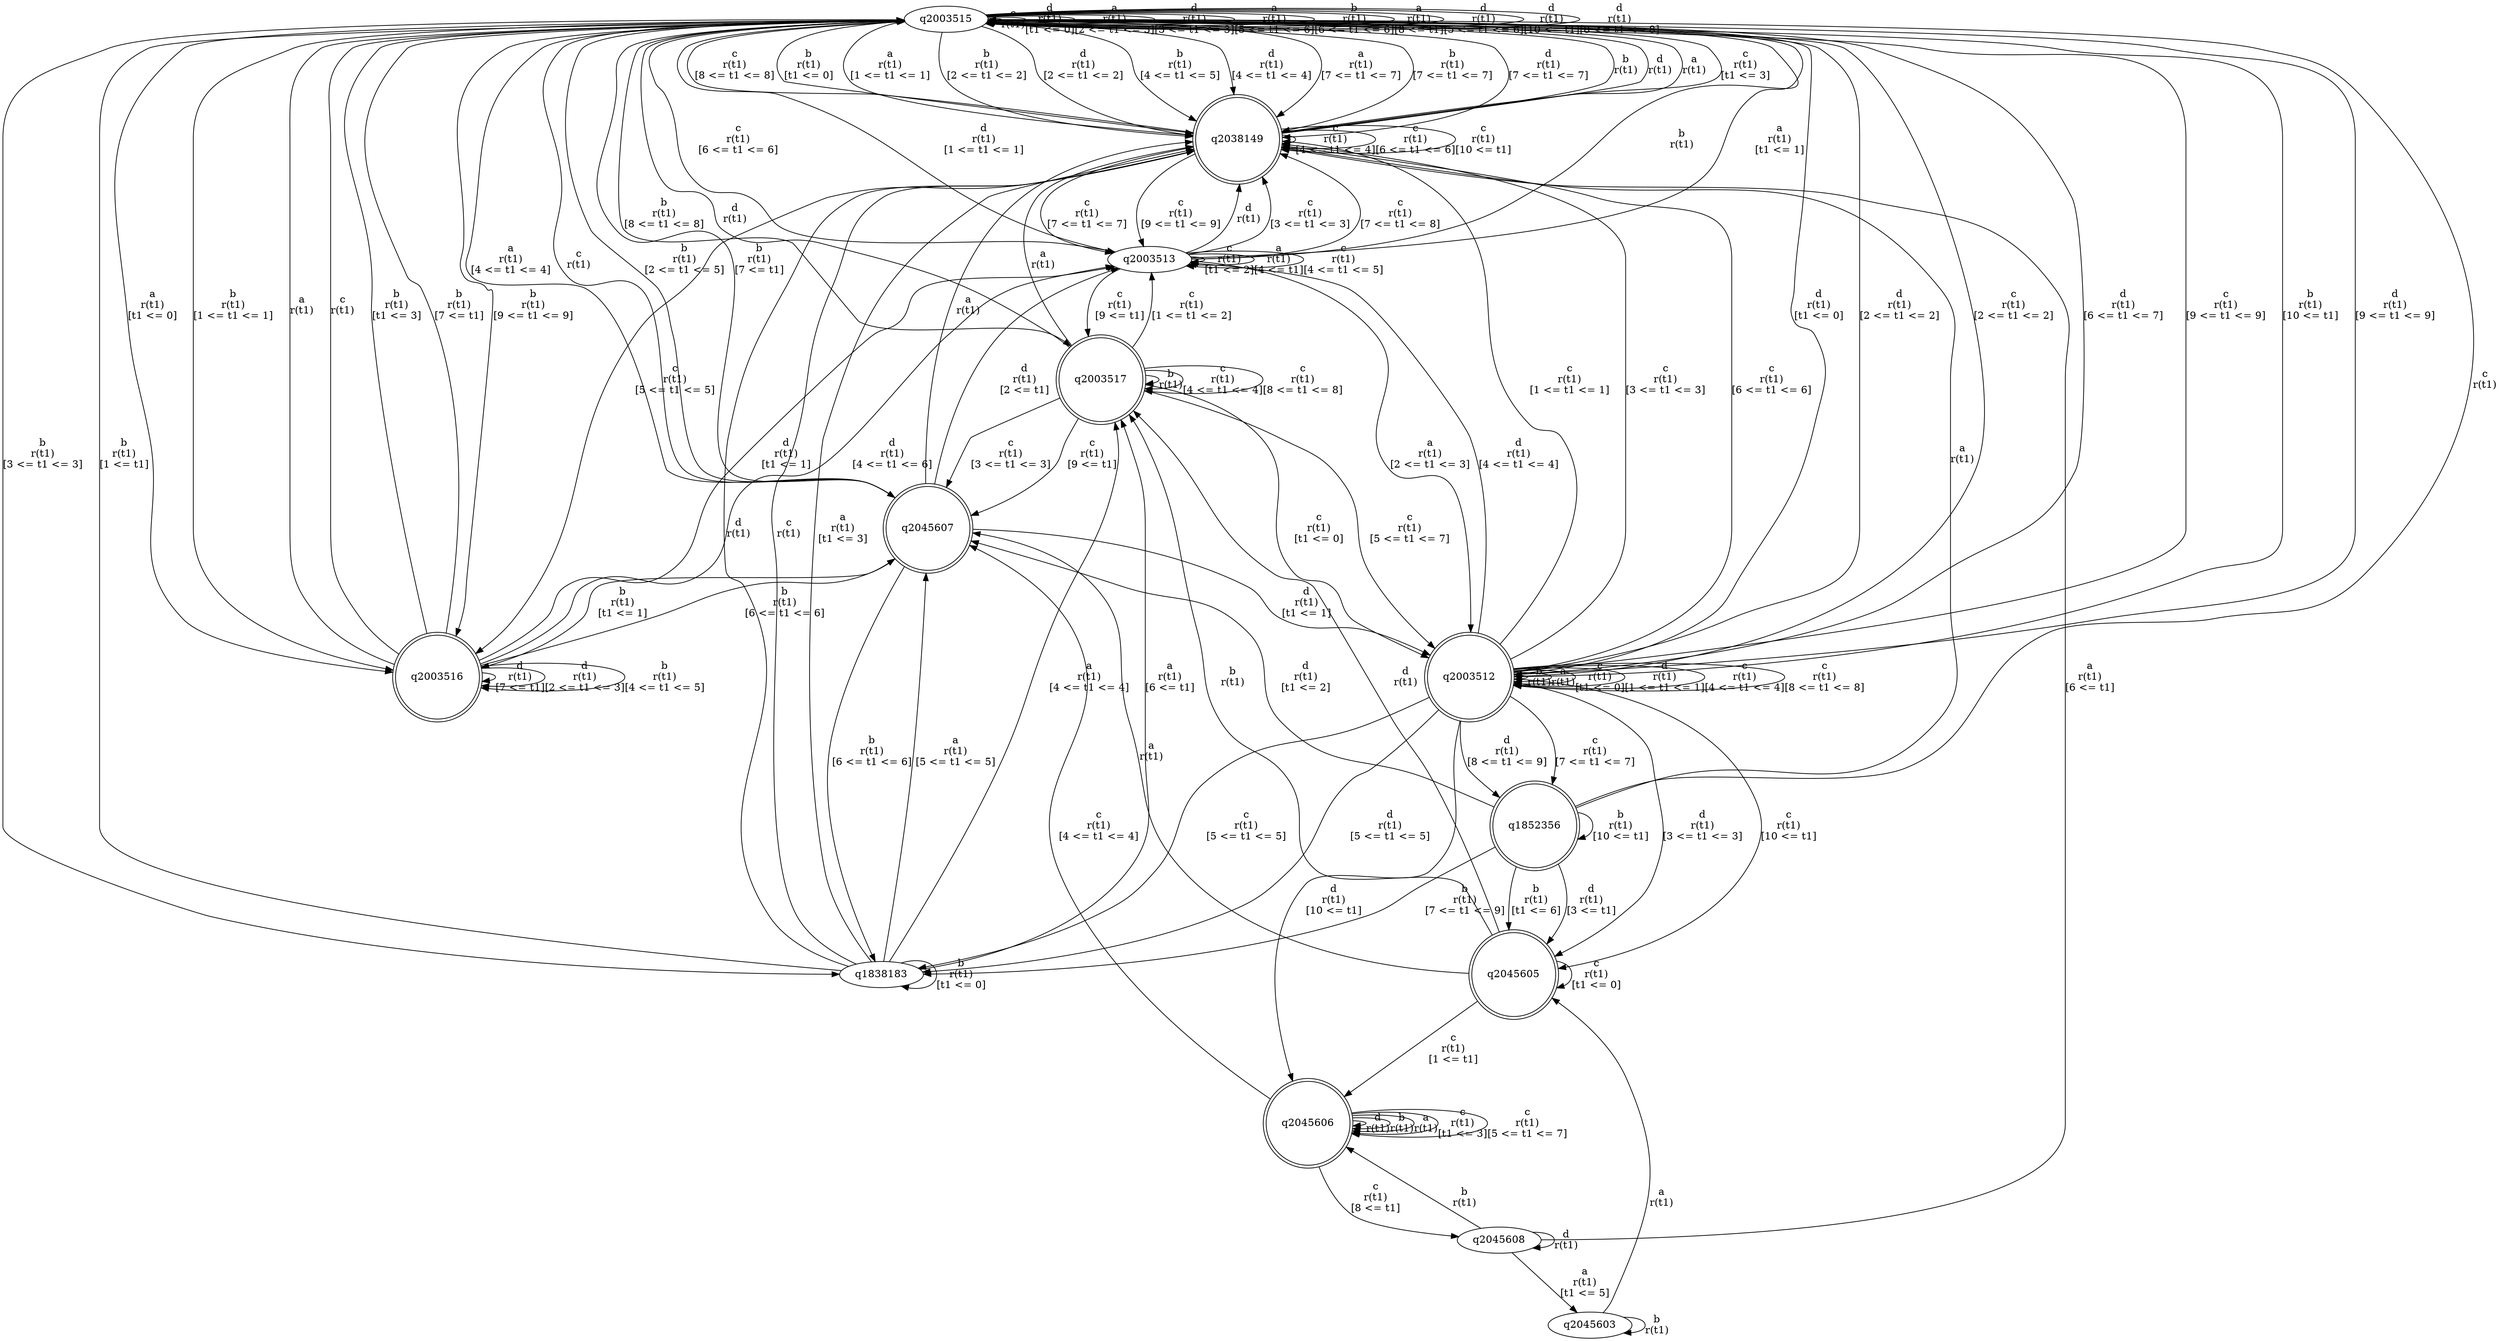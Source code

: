 digraph "tests_1/test13/solution101/solution_verwer" {
	q2003515[label=q2003515]
	q2038149[label=q2038149 shape=doublecircle]
	q2003516[label=q2003516 shape=doublecircle]
	q2003513[label=q2003513]
	q2003512[label=q2003512 shape=doublecircle]
	q2045605[label=q2045605 shape=doublecircle]
	q2003517[label=q2003517 shape=doublecircle]
	q2045607[label=q2045607 shape=doublecircle]
	q1838183[label=q1838183]
	q2045606[label=q2045606 shape=doublecircle]
	q2045608[label=q2045608]
	q2045603[label=q2045603]
	q1852356[label=q1852356 shape=doublecircle]
	q2003515 -> q2003515[label="c\nr(t1)\n"]
	q2003515 -> q2038149[label="b\nr(t1)\n[t1 <= 0]"]
	q2038149 -> q2003515[label="b\nr(t1)\n"]
	q2038149 -> q2003515[label="d\nr(t1)\n"]
	q2038149 -> q2003515[label="a\nr(t1)\n"]
	q2038149 -> q2003515[label="c\nr(t1)\n[t1 <= 3]"]
	q2038149 -> q2038149[label="c\nr(t1)\n[4 <= t1 <= 4]"]
	q2038149 -> q2003516[label="c\nr(t1)\n[5 <= t1 <= 5]"]
	q2003516 -> q2003515[label="a\nr(t1)\n"]
	q2003516 -> q2003515[label="c\nr(t1)\n"]
	q2003516 -> q2003513[label="d\nr(t1)\n[t1 <= 1]"]
	q2003513 -> q2003515[label="b\nr(t1)\n"]
	q2003513 -> q2038149[label="d\nr(t1)\n"]
	q2003513 -> q2003515[label="a\nr(t1)\n[t1 <= 1]"]
	q2003513 -> q2003513[label="c\nr(t1)\n[t1 <= 2]"]
	q2003513 -> q2003512[label="a\nr(t1)\n[2 <= t1 <= 3]"]
	q2003512 -> q2003512[label="b\nr(t1)\n"]
	q2003512 -> q2003512[label="a\nr(t1)\n"]
	q2003512 -> q2003515[label="d\nr(t1)\n[t1 <= 0]"]
	q2003512 -> q2003512[label="c\nr(t1)\n[t1 <= 0]"]
	q2003512 -> q2003512[label="d\nr(t1)\n[1 <= t1 <= 1]"]
	q2003512 -> q2038149[label="c\nr(t1)\n[1 <= t1 <= 1]"]
	q2003512 -> q2003515[label="d\nr(t1)\n[2 <= t1 <= 2]"]
	q2003512 -> q2003515[label="c\nr(t1)\n[2 <= t1 <= 2]"]
	q2003512 -> q2045605[label="d\nr(t1)\n[3 <= t1 <= 3]"]
	q2045605 -> q2003517[label="b\nr(t1)\n"]
	q2003517 -> q2003517[label="b\nr(t1)\n"]
	q2003517 -> q2038149[label="a\nr(t1)\n"]
	q2003517 -> q2003515[label="d\nr(t1)\n"]
	q2003517 -> q2003512[label="c\nr(t1)\n[t1 <= 0]"]
	q2003517 -> q2003513[label="c\nr(t1)\n[1 <= t1 <= 2]"]
	q2003517 -> q2045607[label="c\nr(t1)\n[3 <= t1 <= 3]"]
	q2045607 -> q2003515[label="c\nr(t1)\n"]
	q2045607 -> q2038149[label="a\nr(t1)\n"]
	q2045607 -> q2003516[label="b\nr(t1)\n[t1 <= 1]"]
	q2045607 -> q2003515[label="b\nr(t1)\n[2 <= t1 <= 5]"]
	q2045607 -> q1838183[label="b\nr(t1)\n[6 <= t1 <= 6]"]
	q1838183 -> q2038149[label="d\nr(t1)\n"]
	q1838183 -> q2038149[label="c\nr(t1)\n"]
	q1838183 -> q2038149[label="a\nr(t1)\n[t1 <= 3]"]
	q1838183 -> q1838183[label="b\nr(t1)\n[t1 <= 0]"]
	q1838183 -> q2003515[label="b\nr(t1)\n[1 <= t1]"]
	q1838183 -> q2003517[label="a\nr(t1)\n[4 <= t1 <= 4]"]
	q1838183 -> q2045607[label="a\nr(t1)\n[5 <= t1 <= 5]"]
	q1838183 -> q2003517[label="a\nr(t1)\n[6 <= t1]"]
	q2045607 -> q2003515[label="b\nr(t1)\n[7 <= t1]"]
	q2045607 -> q2003512[label="d\nr(t1)\n[t1 <= 1]"]
	q2045607 -> q2003513[label="d\nr(t1)\n[2 <= t1]"]
	q2003517 -> q2003517[label="c\nr(t1)\n[4 <= t1 <= 4]"]
	q2003517 -> q2003512[label="c\nr(t1)\n[5 <= t1 <= 7]"]
	q2003517 -> q2003517[label="c\nr(t1)\n[8 <= t1 <= 8]"]
	q2003517 -> q2045607[label="c\nr(t1)\n[9 <= t1]"]
	q2045605 -> q2045607[label="a\nr(t1)\n"]
	q2045605 -> q2003517[label="d\nr(t1)\n"]
	q2045605 -> q2045605[label="c\nr(t1)\n[t1 <= 0]"]
	q2045605 -> q2045606[label="c\nr(t1)\n[1 <= t1]"]
	q2045606 -> q2045606[label="d\nr(t1)\n"]
	q2045606 -> q2045606[label="b\nr(t1)\n"]
	q2045606 -> q2045606[label="a\nr(t1)\n"]
	q2045606 -> q2045606[label="c\nr(t1)\n[t1 <= 3]"]
	q2045606 -> q2045607[label="c\nr(t1)\n[4 <= t1 <= 4]"]
	q2045606 -> q2045606[label="c\nr(t1)\n[5 <= t1 <= 7]"]
	q2045606 -> q2045608[label="c\nr(t1)\n[8 <= t1]"]
	q2045608 -> q2045606[label="b\nr(t1)\n"]
	q2045608 -> q2045608[label="d\nr(t1)\n"]
	q2045608 -> q2045603[label="a\nr(t1)\n[t1 <= 5]"]
	q2045603 -> q2045603[label="b\nr(t1)\n"]
	q2045603 -> q2045605[label="a\nr(t1)\n"]
	q2045608 -> q2038149[label="a\nr(t1)\n[6 <= t1]"]
	q2003512 -> q2038149[label="c\nr(t1)\n[3 <= t1 <= 3]"]
	q2003512 -> q2003513[label="d\nr(t1)\n[4 <= t1 <= 4]"]
	q2003512 -> q2003512[label="c\nr(t1)\n[4 <= t1 <= 4]"]
	q2003512 -> q1838183[label="d\nr(t1)\n[5 <= t1 <= 5]"]
	q2003512 -> q1838183[label="c\nr(t1)\n[5 <= t1 <= 5]"]
	q2003512 -> q2003515[label="d\nr(t1)\n[6 <= t1 <= 7]"]
	q2003512 -> q2038149[label="c\nr(t1)\n[6 <= t1 <= 6]"]
	q2003512 -> q1852356[label="c\nr(t1)\n[7 <= t1 <= 7]"]
	q1852356 -> q2038149[label="a\nr(t1)\n"]
	q1852356 -> q2003515[label="c\nr(t1)\n"]
	q1852356 -> q2045607[label="d\nr(t1)\n[t1 <= 2]"]
	q1852356 -> q2045605[label="d\nr(t1)\n[3 <= t1]"]
	q1852356 -> q2045605[label="b\nr(t1)\n[t1 <= 6]"]
	q1852356 -> q1838183[label="b\nr(t1)\n[7 <= t1 <= 9]"]
	q1852356 -> q1852356[label="b\nr(t1)\n[10 <= t1]"]
	q2003512 -> q2045606[label="d\nr(t1)\n[10 <= t1]"]
	q2003512 -> q2003512[label="c\nr(t1)\n[8 <= t1 <= 8]"]
	q2003512 -> q2003515[label="c\nr(t1)\n[9 <= t1 <= 9]"]
	q2003512 -> q2045605[label="c\nr(t1)\n[10 <= t1]"]
	q2003512 -> q1852356[label="d\nr(t1)\n[8 <= t1 <= 9]"]
	q2003513 -> q2003513[label="a\nr(t1)\n[4 <= t1]"]
	q2003513 -> q2038149[label="c\nr(t1)\n[3 <= t1 <= 3]"]
	q2003513 -> q2003513[label="c\nr(t1)\n[4 <= t1 <= 5]"]
	q2003513 -> q2003515[label="c\nr(t1)\n[6 <= t1 <= 6]"]
	q2003513 -> q2003517[label="c\nr(t1)\n[9 <= t1]"]
	q2003513 -> q2038149[label="c\nr(t1)\n[7 <= t1 <= 8]"]
	q2003516 -> q2003516[label="d\nr(t1)\n[7 <= t1]"]
	q2003516 -> q2003516[label="d\nr(t1)\n[2 <= t1 <= 3]"]
	q2003516 -> q2003513[label="d\nr(t1)\n[4 <= t1 <= 6]"]
	q2003516 -> q2003515[label="b\nr(t1)\n[t1 <= 3]"]
	q2003516 -> q2003516[label="b\nr(t1)\n[4 <= t1 <= 5]"]
	q2003516 -> q2045607[label="b\nr(t1)\n[6 <= t1 <= 6]"]
	q2003516 -> q2003515[label="b\nr(t1)\n[7 <= t1]"]
	q2038149 -> q2038149[label="c\nr(t1)\n[6 <= t1 <= 6]"]
	q2038149 -> q2003513[label="c\nr(t1)\n[7 <= t1 <= 7]"]
	q2038149 -> q2003515[label="c\nr(t1)\n[8 <= t1 <= 8]"]
	q2038149 -> q2003513[label="c\nr(t1)\n[9 <= t1 <= 9]"]
	q2038149 -> q2038149[label="c\nr(t1)\n[10 <= t1]"]
	q2003515 -> q2003515[label="d\nr(t1)\n[t1 <= 0]"]
	q2003515 -> q2003516[label="a\nr(t1)\n[t1 <= 0]"]
	q2003515 -> q2038149[label="a\nr(t1)\n[1 <= t1 <= 1]"]
	q2003515 -> q2003516[label="b\nr(t1)\n[1 <= t1 <= 1]"]
	q2003515 -> q2003513[label="d\nr(t1)\n[1 <= t1 <= 1]"]
	q2003515 -> q2038149[label="b\nr(t1)\n[2 <= t1 <= 2]"]
	q2003515 -> q2038149[label="d\nr(t1)\n[2 <= t1 <= 2]"]
	q2003515 -> q2045607[label="a\nr(t1)\n[4 <= t1 <= 4]"]
	q2003515 -> q2003515[label="a\nr(t1)\n[2 <= t1 <= 3]"]
	q2003515 -> q1838183[label="b\nr(t1)\n[3 <= t1 <= 3]"]
	q2003515 -> q2003515[label="d\nr(t1)\n[3 <= t1 <= 3]"]
	q2003515 -> q2038149[label="b\nr(t1)\n[4 <= t1 <= 5]"]
	q2003515 -> q2038149[label="d\nr(t1)\n[4 <= t1 <= 4]"]
	q2003515 -> q2003515[label="a\nr(t1)\n[5 <= t1 <= 6]"]
	q2003515 -> q2003515[label="b\nr(t1)\n[6 <= t1 <= 6]"]
	q2003515 -> q2038149[label="a\nr(t1)\n[7 <= t1 <= 7]"]
	q2003515 -> q2003515[label="a\nr(t1)\n[8 <= t1]"]
	q2003515 -> q2038149[label="b\nr(t1)\n[7 <= t1 <= 7]"]
	q2003515 -> q2003515[label="d\nr(t1)\n[5 <= t1 <= 6]"]
	q2003515 -> q2003517[label="b\nr(t1)\n[8 <= t1 <= 8]"]
	q2003515 -> q2038149[label="d\nr(t1)\n[7 <= t1 <= 7]"]
	q2003515 -> q2003516[label="b\nr(t1)\n[9 <= t1 <= 9]"]
	q2003515 -> q2003512[label="b\nr(t1)\n[10 <= t1]"]
	q2003515 -> q2003515[label="d\nr(t1)\n[10 <= t1]"]
	q2003515 -> q2003515[label="d\nr(t1)\n[8 <= t1 <= 8]"]
	q2003515 -> q2003512[label="d\nr(t1)\n[9 <= t1 <= 9]"]
}
